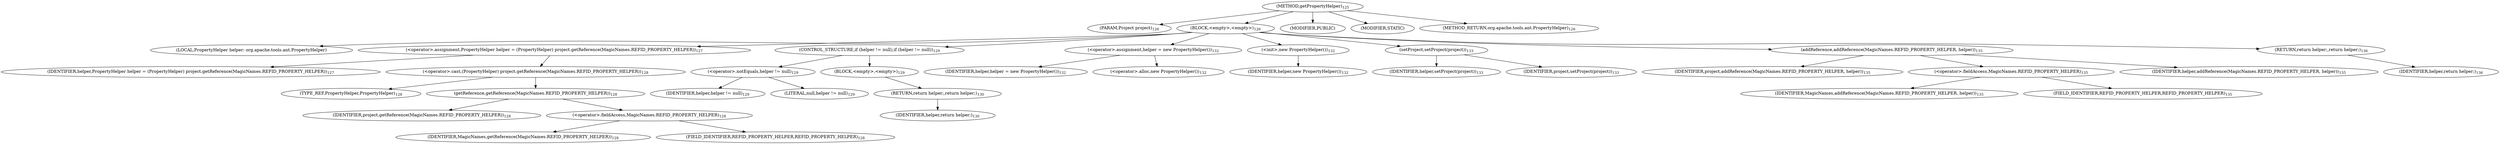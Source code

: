 digraph "getPropertyHelper" {  
"143" [label = <(METHOD,getPropertyHelper)<SUB>125</SUB>> ]
"144" [label = <(PARAM,Project project)<SUB>126</SUB>> ]
"145" [label = <(BLOCK,&lt;empty&gt;,&lt;empty&gt;)<SUB>126</SUB>> ]
"8" [label = <(LOCAL,PropertyHelper helper: org.apache.tools.ant.PropertyHelper)> ]
"146" [label = <(&lt;operator&gt;.assignment,PropertyHelper helper = (PropertyHelper) project.getReference(MagicNames.REFID_PROPERTY_HELPER))<SUB>127</SUB>> ]
"147" [label = <(IDENTIFIER,helper,PropertyHelper helper = (PropertyHelper) project.getReference(MagicNames.REFID_PROPERTY_HELPER))<SUB>127</SUB>> ]
"148" [label = <(&lt;operator&gt;.cast,(PropertyHelper) project.getReference(MagicNames.REFID_PROPERTY_HELPER))<SUB>128</SUB>> ]
"149" [label = <(TYPE_REF,PropertyHelper,PropertyHelper)<SUB>128</SUB>> ]
"150" [label = <(getReference,getReference(MagicNames.REFID_PROPERTY_HELPER))<SUB>128</SUB>> ]
"151" [label = <(IDENTIFIER,project,getReference(MagicNames.REFID_PROPERTY_HELPER))<SUB>128</SUB>> ]
"152" [label = <(&lt;operator&gt;.fieldAccess,MagicNames.REFID_PROPERTY_HELPER)<SUB>128</SUB>> ]
"153" [label = <(IDENTIFIER,MagicNames,getReference(MagicNames.REFID_PROPERTY_HELPER))<SUB>128</SUB>> ]
"154" [label = <(FIELD_IDENTIFIER,REFID_PROPERTY_HELPER,REFID_PROPERTY_HELPER)<SUB>128</SUB>> ]
"155" [label = <(CONTROL_STRUCTURE,if (helper != null),if (helper != null))<SUB>129</SUB>> ]
"156" [label = <(&lt;operator&gt;.notEquals,helper != null)<SUB>129</SUB>> ]
"157" [label = <(IDENTIFIER,helper,helper != null)<SUB>129</SUB>> ]
"158" [label = <(LITERAL,null,helper != null)<SUB>129</SUB>> ]
"159" [label = <(BLOCK,&lt;empty&gt;,&lt;empty&gt;)<SUB>129</SUB>> ]
"160" [label = <(RETURN,return helper;,return helper;)<SUB>130</SUB>> ]
"161" [label = <(IDENTIFIER,helper,return helper;)<SUB>130</SUB>> ]
"162" [label = <(&lt;operator&gt;.assignment,helper = new PropertyHelper())<SUB>132</SUB>> ]
"163" [label = <(IDENTIFIER,helper,helper = new PropertyHelper())<SUB>132</SUB>> ]
"164" [label = <(&lt;operator&gt;.alloc,new PropertyHelper())<SUB>132</SUB>> ]
"165" [label = <(&lt;init&gt;,new PropertyHelper())<SUB>132</SUB>> ]
"7" [label = <(IDENTIFIER,helper,new PropertyHelper())<SUB>132</SUB>> ]
"166" [label = <(setProject,setProject(project))<SUB>133</SUB>> ]
"167" [label = <(IDENTIFIER,helper,setProject(project))<SUB>133</SUB>> ]
"168" [label = <(IDENTIFIER,project,setProject(project))<SUB>133</SUB>> ]
"169" [label = <(addReference,addReference(MagicNames.REFID_PROPERTY_HELPER, helper))<SUB>135</SUB>> ]
"170" [label = <(IDENTIFIER,project,addReference(MagicNames.REFID_PROPERTY_HELPER, helper))<SUB>135</SUB>> ]
"171" [label = <(&lt;operator&gt;.fieldAccess,MagicNames.REFID_PROPERTY_HELPER)<SUB>135</SUB>> ]
"172" [label = <(IDENTIFIER,MagicNames,addReference(MagicNames.REFID_PROPERTY_HELPER, helper))<SUB>135</SUB>> ]
"173" [label = <(FIELD_IDENTIFIER,REFID_PROPERTY_HELPER,REFID_PROPERTY_HELPER)<SUB>135</SUB>> ]
"174" [label = <(IDENTIFIER,helper,addReference(MagicNames.REFID_PROPERTY_HELPER, helper))<SUB>135</SUB>> ]
"175" [label = <(RETURN,return helper;,return helper;)<SUB>136</SUB>> ]
"176" [label = <(IDENTIFIER,helper,return helper;)<SUB>136</SUB>> ]
"177" [label = <(MODIFIER,PUBLIC)> ]
"178" [label = <(MODIFIER,STATIC)> ]
"179" [label = <(METHOD_RETURN,org.apache.tools.ant.PropertyHelper)<SUB>126</SUB>> ]
  "143" -> "144" 
  "143" -> "145" 
  "143" -> "177" 
  "143" -> "178" 
  "143" -> "179" 
  "145" -> "8" 
  "145" -> "146" 
  "145" -> "155" 
  "145" -> "162" 
  "145" -> "165" 
  "145" -> "166" 
  "145" -> "169" 
  "145" -> "175" 
  "146" -> "147" 
  "146" -> "148" 
  "148" -> "149" 
  "148" -> "150" 
  "150" -> "151" 
  "150" -> "152" 
  "152" -> "153" 
  "152" -> "154" 
  "155" -> "156" 
  "155" -> "159" 
  "156" -> "157" 
  "156" -> "158" 
  "159" -> "160" 
  "160" -> "161" 
  "162" -> "163" 
  "162" -> "164" 
  "165" -> "7" 
  "166" -> "167" 
  "166" -> "168" 
  "169" -> "170" 
  "169" -> "171" 
  "169" -> "174" 
  "171" -> "172" 
  "171" -> "173" 
  "175" -> "176" 
}
